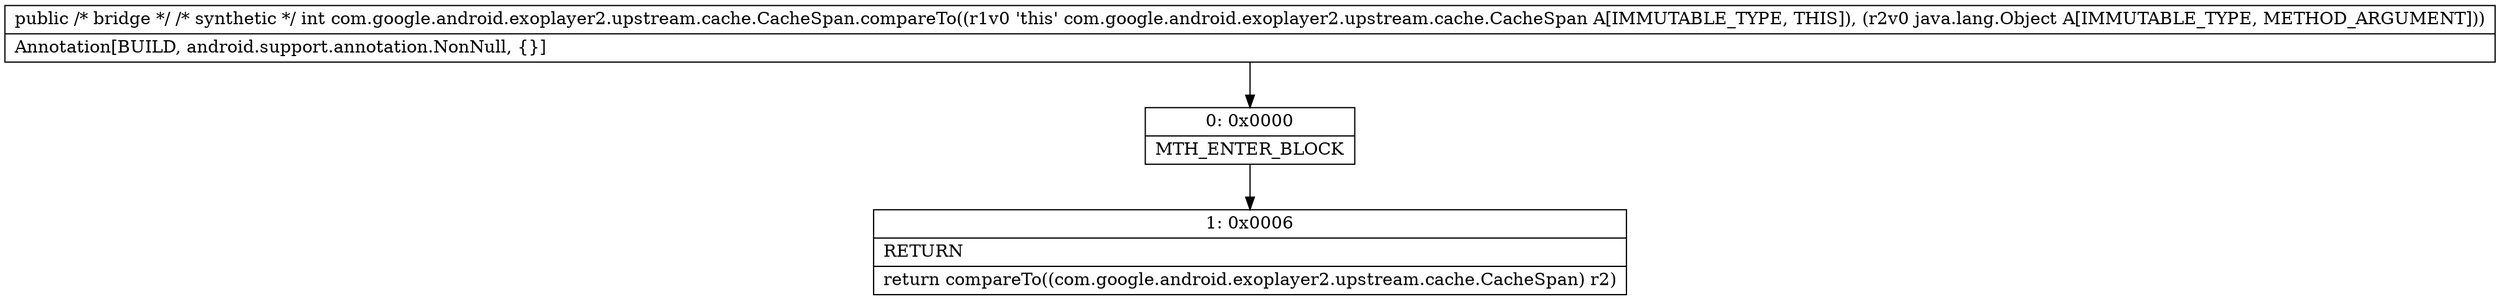 digraph "CFG forcom.google.android.exoplayer2.upstream.cache.CacheSpan.compareTo(Ljava\/lang\/Object;)I" {
Node_0 [shape=record,label="{0\:\ 0x0000|MTH_ENTER_BLOCK\l}"];
Node_1 [shape=record,label="{1\:\ 0x0006|RETURN\l|return compareTo((com.google.android.exoplayer2.upstream.cache.CacheSpan) r2)\l}"];
MethodNode[shape=record,label="{public \/* bridge *\/ \/* synthetic *\/ int com.google.android.exoplayer2.upstream.cache.CacheSpan.compareTo((r1v0 'this' com.google.android.exoplayer2.upstream.cache.CacheSpan A[IMMUTABLE_TYPE, THIS]), (r2v0 java.lang.Object A[IMMUTABLE_TYPE, METHOD_ARGUMENT]))  | Annotation[BUILD, android.support.annotation.NonNull, \{\}]\l}"];
MethodNode -> Node_0;
Node_0 -> Node_1;
}


